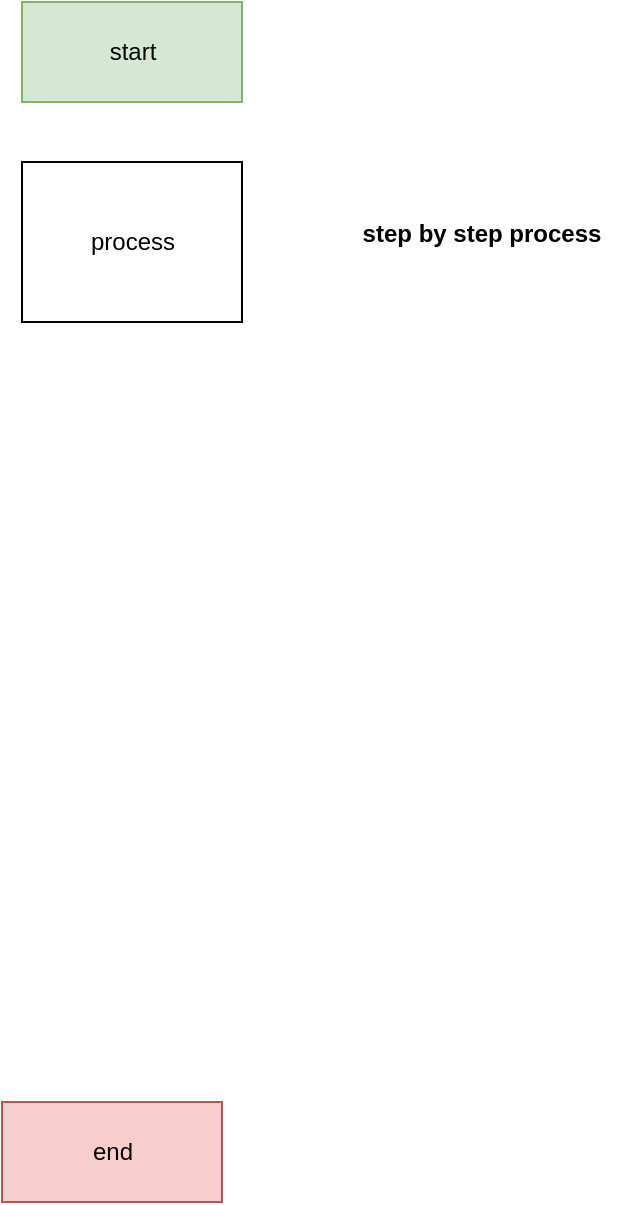 <mxfile version="13.9.3" type="github">
  <diagram id="R9y0cBMXeNlg3ZQP-FSb" name="Page-1">
    <mxGraphModel dx="934" dy="697" grid="1" gridSize="10" guides="1" tooltips="1" connect="1" arrows="1" fold="1" page="1" pageScale="1" pageWidth="850" pageHeight="1100" math="0" shadow="0">
      <root>
        <mxCell id="0" />
        <mxCell id="1" parent="0" />
        <mxCell id="XJ3Yo-U74XfxD57NobTS-1" value="start" style="html=1;fillColor=#d5e8d4;strokeColor=#82b366;" vertex="1" parent="1">
          <mxGeometry x="150" y="50" width="110" height="50" as="geometry" />
        </mxCell>
        <mxCell id="XJ3Yo-U74XfxD57NobTS-2" value="end&lt;br&gt;" style="html=1;fillColor=#f8cecc;strokeColor=#b85450;" vertex="1" parent="1">
          <mxGeometry x="140" y="600" width="110" height="50" as="geometry" />
        </mxCell>
        <mxCell id="XJ3Yo-U74XfxD57NobTS-3" value="process&lt;br&gt;" style="html=1;" vertex="1" parent="1">
          <mxGeometry x="150" y="130" width="110" height="80" as="geometry" />
        </mxCell>
        <mxCell id="XJ3Yo-U74XfxD57NobTS-4" value="step by step process" style="text;align=center;fontStyle=1;verticalAlign=middle;spacingLeft=3;spacingRight=3;strokeColor=none;rotatable=0;points=[[0,0.5],[1,0.5]];portConstraint=eastwest;" vertex="1" parent="1">
          <mxGeometry x="310" y="100" width="140" height="130" as="geometry" />
        </mxCell>
      </root>
    </mxGraphModel>
  </diagram>
</mxfile>
